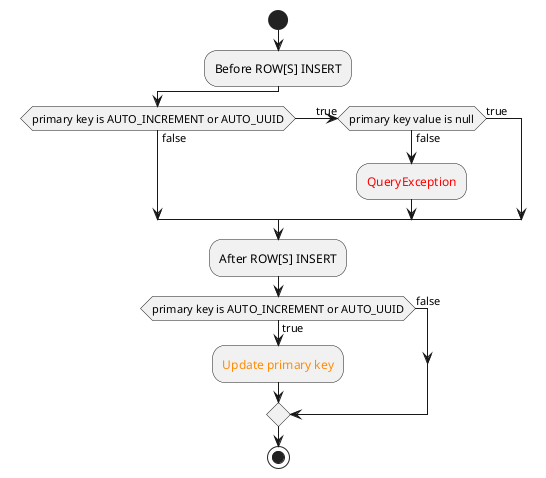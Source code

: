 @startuml
start
    :Before ROW[S] INSERT;
if (primary key is AUTO_INCREMENT or AUTO_UUID) then(false)
(true) elseif(primary key value is null) then(false)
    :<color:red>QueryException;
else (true)
endif
    :After ROW[S] INSERT;
if (primary key is AUTO_INCREMENT or AUTO_UUID) then(true)
    :<color:darkorange>Update primary key;
else (false)
endif
stop
@enduml
